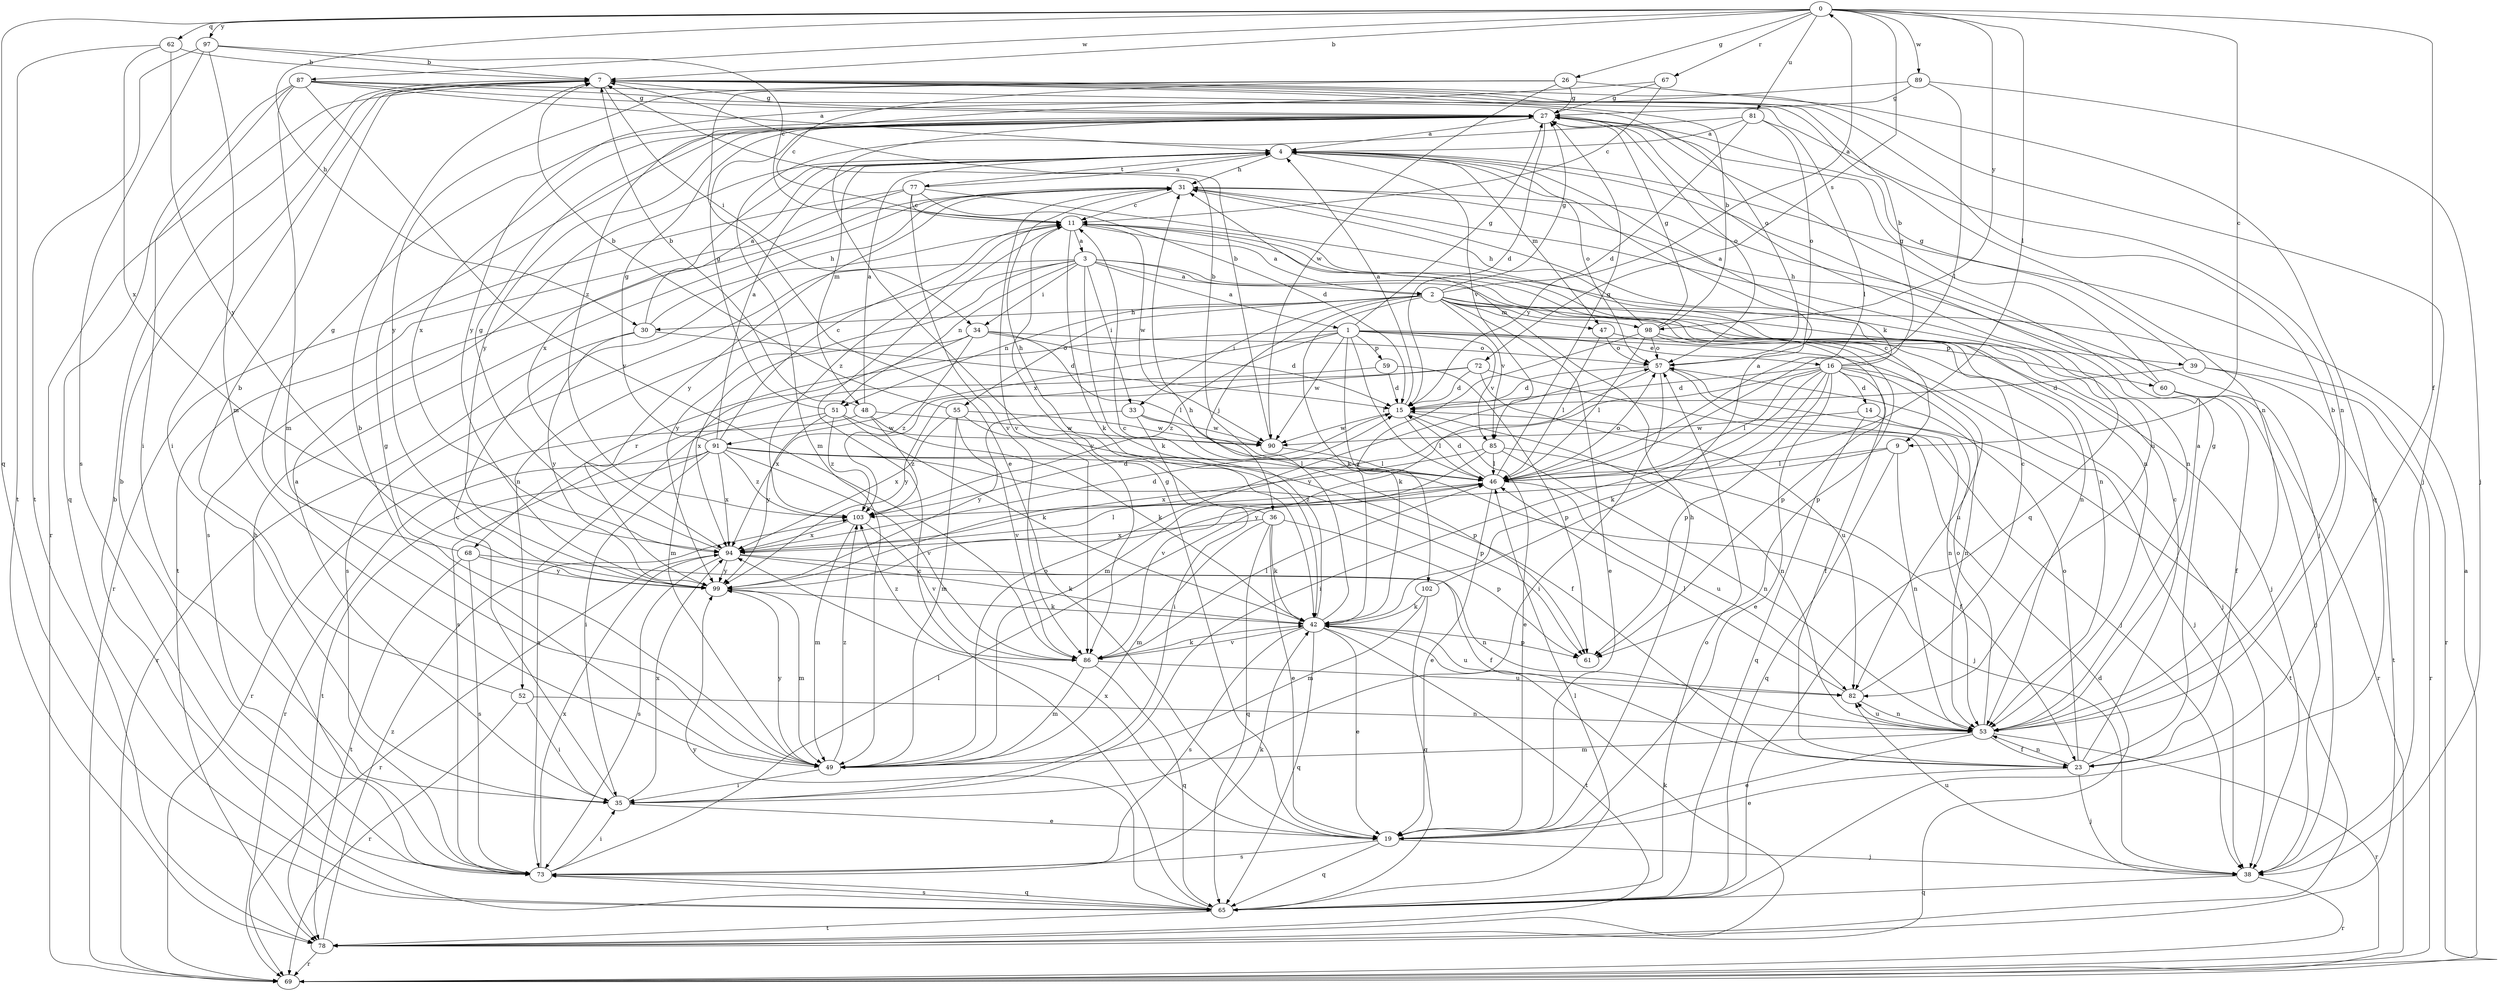 strict digraph  {
0;
1;
2;
3;
4;
7;
9;
11;
14;
15;
16;
19;
23;
26;
27;
30;
31;
33;
34;
35;
36;
38;
39;
42;
46;
47;
48;
49;
51;
52;
53;
55;
57;
59;
60;
61;
62;
65;
67;
68;
69;
72;
73;
77;
78;
81;
82;
85;
86;
87;
89;
90;
91;
94;
97;
98;
99;
102;
103;
0 -> 7  [label=b];
0 -> 9  [label=c];
0 -> 23  [label=f];
0 -> 26  [label=g];
0 -> 30  [label=h];
0 -> 46  [label=l];
0 -> 62  [label=q];
0 -> 65  [label=q];
0 -> 67  [label=r];
0 -> 72  [label=s];
0 -> 81  [label=u];
0 -> 87  [label=w];
0 -> 89  [label=w];
0 -> 97  [label=y];
0 -> 98  [label=y];
1 -> 16  [label=e];
1 -> 27  [label=g];
1 -> 46  [label=l];
1 -> 59  [label=p];
1 -> 60  [label=p];
1 -> 68  [label=r];
1 -> 82  [label=u];
1 -> 85  [label=v];
1 -> 90  [label=w];
1 -> 91  [label=x];
1 -> 102  [label=z];
1 -> 103  [label=z];
2 -> 0  [label=a];
2 -> 19  [label=e];
2 -> 27  [label=g];
2 -> 30  [label=h];
2 -> 33  [label=i];
2 -> 36  [label=j];
2 -> 38  [label=j];
2 -> 39  [label=k];
2 -> 42  [label=k];
2 -> 47  [label=m];
2 -> 51  [label=n];
2 -> 55  [label=o];
2 -> 69  [label=r];
2 -> 85  [label=v];
2 -> 98  [label=y];
3 -> 1  [label=a];
3 -> 2  [label=a];
3 -> 9  [label=c];
3 -> 33  [label=i];
3 -> 34  [label=i];
3 -> 42  [label=k];
3 -> 51  [label=n];
3 -> 52  [label=n];
3 -> 53  [label=n];
3 -> 73  [label=s];
3 -> 99  [label=y];
4 -> 31  [label=h];
4 -> 47  [label=m];
4 -> 48  [label=m];
4 -> 57  [label=o];
4 -> 77  [label=t];
4 -> 85  [label=v];
4 -> 94  [label=x];
7 -> 27  [label=g];
7 -> 34  [label=i];
7 -> 35  [label=i];
7 -> 38  [label=j];
7 -> 53  [label=n];
7 -> 69  [label=r];
9 -> 46  [label=l];
9 -> 53  [label=n];
9 -> 65  [label=q];
9 -> 99  [label=y];
11 -> 2  [label=a];
11 -> 3  [label=a];
11 -> 42  [label=k];
11 -> 53  [label=n];
11 -> 86  [label=v];
11 -> 90  [label=w];
11 -> 103  [label=z];
14 -> 65  [label=q];
14 -> 78  [label=t];
14 -> 90  [label=w];
15 -> 4  [label=a];
15 -> 19  [label=e];
15 -> 46  [label=l];
15 -> 53  [label=n];
15 -> 90  [label=w];
16 -> 4  [label=a];
16 -> 7  [label=b];
16 -> 14  [label=d];
16 -> 15  [label=d];
16 -> 19  [label=e];
16 -> 23  [label=f];
16 -> 35  [label=i];
16 -> 38  [label=j];
16 -> 42  [label=k];
16 -> 46  [label=l];
16 -> 53  [label=n];
16 -> 61  [label=p];
16 -> 99  [label=y];
19 -> 27  [label=g];
19 -> 31  [label=h];
19 -> 38  [label=j];
19 -> 65  [label=q];
19 -> 73  [label=s];
19 -> 94  [label=x];
23 -> 11  [label=c];
23 -> 19  [label=e];
23 -> 27  [label=g];
23 -> 38  [label=j];
23 -> 53  [label=n];
23 -> 57  [label=o];
26 -> 11  [label=c];
26 -> 19  [label=e];
26 -> 27  [label=g];
26 -> 65  [label=q];
26 -> 90  [label=w];
26 -> 99  [label=y];
27 -> 4  [label=a];
27 -> 15  [label=d];
27 -> 57  [label=o];
27 -> 65  [label=q];
27 -> 94  [label=x];
27 -> 99  [label=y];
30 -> 4  [label=a];
30 -> 15  [label=d];
30 -> 31  [label=h];
30 -> 69  [label=r];
30 -> 99  [label=y];
31 -> 11  [label=c];
31 -> 38  [label=j];
31 -> 53  [label=n];
31 -> 73  [label=s];
31 -> 82  [label=u];
31 -> 86  [label=v];
31 -> 99  [label=y];
33 -> 35  [label=i];
33 -> 61  [label=p];
33 -> 90  [label=w];
33 -> 99  [label=y];
34 -> 15  [label=d];
34 -> 46  [label=l];
34 -> 49  [label=m];
34 -> 57  [label=o];
34 -> 94  [label=x];
34 -> 103  [label=z];
35 -> 4  [label=a];
35 -> 11  [label=c];
35 -> 19  [label=e];
35 -> 94  [label=x];
36 -> 19  [label=e];
36 -> 31  [label=h];
36 -> 42  [label=k];
36 -> 49  [label=m];
36 -> 61  [label=p];
36 -> 65  [label=q];
36 -> 94  [label=x];
38 -> 65  [label=q];
38 -> 69  [label=r];
38 -> 82  [label=u];
39 -> 15  [label=d];
39 -> 27  [label=g];
39 -> 69  [label=r];
39 -> 78  [label=t];
42 -> 11  [label=c];
42 -> 19  [label=e];
42 -> 31  [label=h];
42 -> 61  [label=p];
42 -> 65  [label=q];
42 -> 73  [label=s];
42 -> 78  [label=t];
42 -> 82  [label=u];
42 -> 86  [label=v];
46 -> 7  [label=b];
46 -> 15  [label=d];
46 -> 19  [label=e];
46 -> 27  [label=g];
46 -> 57  [label=o];
46 -> 82  [label=u];
46 -> 103  [label=z];
47 -> 46  [label=l];
47 -> 57  [label=o];
47 -> 61  [label=p];
48 -> 4  [label=a];
48 -> 7  [label=b];
48 -> 42  [label=k];
48 -> 69  [label=r];
48 -> 90  [label=w];
48 -> 103  [label=z];
49 -> 7  [label=b];
49 -> 27  [label=g];
49 -> 35  [label=i];
49 -> 57  [label=o];
49 -> 99  [label=y];
49 -> 103  [label=z];
51 -> 27  [label=g];
51 -> 42  [label=k];
51 -> 73  [label=s];
51 -> 90  [label=w];
51 -> 99  [label=y];
51 -> 103  [label=z];
52 -> 7  [label=b];
52 -> 35  [label=i];
52 -> 53  [label=n];
52 -> 69  [label=r];
53 -> 4  [label=a];
53 -> 7  [label=b];
53 -> 19  [label=e];
53 -> 23  [label=f];
53 -> 49  [label=m];
53 -> 57  [label=o];
53 -> 69  [label=r];
53 -> 82  [label=u];
55 -> 7  [label=b];
55 -> 23  [label=f];
55 -> 49  [label=m];
55 -> 86  [label=v];
55 -> 90  [label=w];
55 -> 94  [label=x];
57 -> 15  [label=d];
57 -> 35  [label=i];
57 -> 49  [label=m];
57 -> 53  [label=n];
59 -> 15  [label=d];
59 -> 61  [label=p];
59 -> 73  [label=s];
60 -> 23  [label=f];
60 -> 27  [label=g];
60 -> 31  [label=h];
60 -> 38  [label=j];
60 -> 69  [label=r];
62 -> 7  [label=b];
62 -> 78  [label=t];
62 -> 94  [label=x];
62 -> 99  [label=y];
65 -> 7  [label=b];
65 -> 11  [label=c];
65 -> 46  [label=l];
65 -> 57  [label=o];
65 -> 73  [label=s];
65 -> 78  [label=t];
65 -> 99  [label=y];
67 -> 11  [label=c];
67 -> 27  [label=g];
67 -> 103  [label=z];
68 -> 27  [label=g];
68 -> 53  [label=n];
68 -> 73  [label=s];
68 -> 78  [label=t];
68 -> 99  [label=y];
69 -> 4  [label=a];
72 -> 15  [label=d];
72 -> 38  [label=j];
72 -> 82  [label=u];
72 -> 94  [label=x];
72 -> 99  [label=y];
73 -> 7  [label=b];
73 -> 31  [label=h];
73 -> 35  [label=i];
73 -> 42  [label=k];
73 -> 46  [label=l];
73 -> 65  [label=q];
73 -> 94  [label=x];
77 -> 4  [label=a];
77 -> 11  [label=c];
77 -> 15  [label=d];
77 -> 53  [label=n];
77 -> 69  [label=r];
77 -> 78  [label=t];
77 -> 86  [label=v];
78 -> 15  [label=d];
78 -> 42  [label=k];
78 -> 69  [label=r];
78 -> 103  [label=z];
81 -> 4  [label=a];
81 -> 15  [label=d];
81 -> 46  [label=l];
81 -> 49  [label=m];
81 -> 57  [label=o];
82 -> 11  [label=c];
82 -> 46  [label=l];
82 -> 53  [label=n];
85 -> 23  [label=f];
85 -> 46  [label=l];
85 -> 53  [label=n];
85 -> 86  [label=v];
85 -> 94  [label=x];
86 -> 42  [label=k];
86 -> 46  [label=l];
86 -> 49  [label=m];
86 -> 65  [label=q];
86 -> 82  [label=u];
86 -> 103  [label=z];
87 -> 4  [label=a];
87 -> 27  [label=g];
87 -> 35  [label=i];
87 -> 49  [label=m];
87 -> 53  [label=n];
87 -> 57  [label=o];
87 -> 65  [label=q];
87 -> 86  [label=v];
89 -> 27  [label=g];
89 -> 38  [label=j];
89 -> 46  [label=l];
89 -> 99  [label=y];
90 -> 7  [label=b];
90 -> 46  [label=l];
91 -> 4  [label=a];
91 -> 11  [label=c];
91 -> 27  [label=g];
91 -> 35  [label=i];
91 -> 38  [label=j];
91 -> 46  [label=l];
91 -> 61  [label=p];
91 -> 69  [label=r];
91 -> 78  [label=t];
91 -> 86  [label=v];
91 -> 94  [label=x];
91 -> 103  [label=z];
94 -> 15  [label=d];
94 -> 23  [label=f];
94 -> 27  [label=g];
94 -> 42  [label=k];
94 -> 46  [label=l];
94 -> 69  [label=r];
94 -> 73  [label=s];
94 -> 99  [label=y];
97 -> 7  [label=b];
97 -> 11  [label=c];
97 -> 49  [label=m];
97 -> 73  [label=s];
97 -> 78  [label=t];
98 -> 7  [label=b];
98 -> 27  [label=g];
98 -> 31  [label=h];
98 -> 38  [label=j];
98 -> 42  [label=k];
98 -> 46  [label=l];
98 -> 57  [label=o];
98 -> 61  [label=p];
99 -> 42  [label=k];
99 -> 49  [label=m];
102 -> 4  [label=a];
102 -> 42  [label=k];
102 -> 49  [label=m];
102 -> 65  [label=q];
103 -> 15  [label=d];
103 -> 49  [label=m];
103 -> 86  [label=v];
103 -> 94  [label=x];
}
